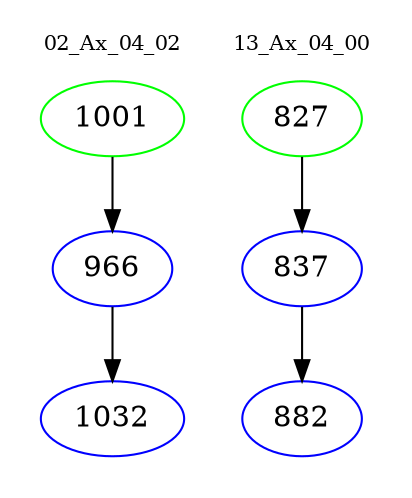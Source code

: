 digraph{
subgraph cluster_0 {
color = white
label = "02_Ax_04_02";
fontsize=10;
T0_1001 [label="1001", color="green"]
T0_1001 -> T0_966 [color="black"]
T0_966 [label="966", color="blue"]
T0_966 -> T0_1032 [color="black"]
T0_1032 [label="1032", color="blue"]
}
subgraph cluster_1 {
color = white
label = "13_Ax_04_00";
fontsize=10;
T1_827 [label="827", color="green"]
T1_827 -> T1_837 [color="black"]
T1_837 [label="837", color="blue"]
T1_837 -> T1_882 [color="black"]
T1_882 [label="882", color="blue"]
}
}
